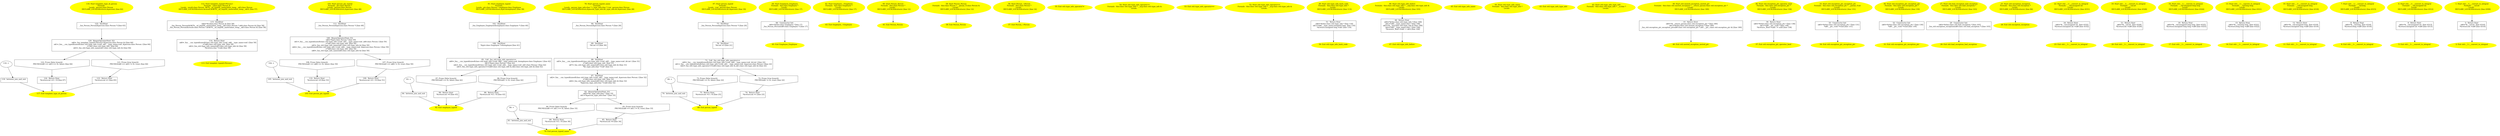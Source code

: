 /* @generated */
digraph iCFG {
125 [label="125:  DeclStmt \n   _fun_Person_Person(&person:class Person *) [line 63]\n " shape="box"]
	

	 125 -> 120 ;
124 [label="124:  Return Stmt \n   *&return:int =(1 / 0) [line 67]\n " shape="box"]
	

	 124 -> 117 ;
123 [label="123:  Return Stmt \n   *&return:int =1 [line 65]\n " shape="box"]
	

	 123 -> 117 ;
122 [label="122: Prune (false branch) \n   PRUNE(((n$0 == n$3) == 0), false); [line 64]\n " shape="invhouse"]
	

	 122 -> 124 ;
121 [label="121: Prune (true branch) \n   PRUNE(((n$0 == n$3) != 0), true); [line 64]\n " shape="invhouse"]
	

	 121 -> 123 ;
120 [label="120:  BinaryOperatorStmt: EQ \n   n$0=_fun_template_typeid<Person>(&person:class Person &) [line 64]\n  n$1=_fun___cxx_typeid(sizeof(class std::type_info ):void ,n$1.__type_name:void ,&person:class Person ) [line 64]\n  _=*n$1:class std::type_info  [line 64]\n  n$3=_fun_std::type_info_name(n$1:class std::type_info &) [line 64]\n " shape="box"]
	

	 120 -> 121 ;
	 120 -> 122 ;
119 [label="119:  between_join_and_exit \n  " shape="box"]
	

	 119 -> 117 ;
118 [label="118: + \n  " ]
	

	 118 -> 119 ;
117 [label="117: Exit template_type_id_person \n  " color=yellow style=filled]
	

116 [label="116: Start template_type_id_person\nFormals: \nLocals:  person:class Person  \n   DECLARE_LOCALS(&return,&person); [line 62]\n " color=yellow style=filled]
	

	 116 -> 125 ;
115 [label="115:  DeclStmt \n   n$4=*&value:class Person & [line 58]\n  _fun_Person_Person(&0$?%__sil_tmpSIL_materialize_temp__n$3:class Person *,n$4:class Person &) [line 58]\n  _fun_Person_Person(&result:class Person *,&0$?%__sil_tmpSIL_materialize_temp__n$3:class Person &) [line 58]\n " shape="box"]
	

	 115 -> 114 ;
114 [label="114:  Return Stmt \n   n$0=_fun___cxx_typeid(sizeof(class std::type_info ):void ,n$0.__type_name:void ) [line 59]\n  _=*n$0:class std::type_info  [line 59]\n  n$2=_fun_std::type_info_name(n$0:class std::type_info &) [line 59]\n  *&return:char *=n$2 [line 59]\n " shape="box"]
	

	 114 -> 113 ;
113 [label="113: Exit template_typeid<Person> \n  " color=yellow style=filled]
	

112 [label="112: Start template_typeid<Person>\nFormals:  value:class Person &\nLocals:  result:class Person  0$?%__sil_tmpSIL_materialize_temp__n$3:class Person  \n   DECLARE_LOCALS(&return,&result,&0$?%__sil_tmpSIL_materialize_temp__n$3); [line 57]\n " color=yellow style=filled]
	

	 112 -> 115 ;
111 [label="111:  DeclStmt \n   _fun_Person_Person(&person:class Person *) [line 49]\n " shape="box"]
	

	 111 -> 106 ;
110 [label="110:  Return Stmt \n   *&return:int =0 [line 53]\n " shape="box"]
	

	 110 -> 103 ;
109 [label="109:  Return Stmt \n   *&return:int =(1 / 0) [line 51]\n " shape="box"]
	

	 109 -> 103 ;
108 [label="108: Prune (false branch) \n   PRUNE(((n$3 == n$6) == 0), false); [line 50]\n " shape="invhouse"]
	

	 108 -> 110 ;
107 [label="107: Prune (true branch) \n   PRUNE(((n$3 == n$6) != 0), true); [line 50]\n " shape="invhouse"]
	

	 107 -> 109 ;
106 [label="106:  BinaryOperatorStmt: EQ \n   n$0=*&ptr:class Person * [line 50]\n  n$1=_fun___cxx_typeid(sizeof(class std::type_info ):void ,n$1.__type_name:void ,n$0:class Person ) [line 50]\n  _=*n$1:class std::type_info  [line 50]\n  n$3=_fun_std::type_info_name(n$1:class std::type_info &) [line 50]\n  n$4=_fun___cxx_typeid(sizeof(class std::type_info ):void ,n$4.__type_name:void ,&person:class Person ) [line 50]\n  _=*n$4:class std::type_info  [line 50]\n  n$6=_fun_std::type_info_name(n$4:class std::type_info &) [line 50]\n " shape="box"]
	

	 106 -> 107 ;
	 106 -> 108 ;
105 [label="105:  between_join_and_exit \n  " shape="box"]
	

	 105 -> 103 ;
104 [label="104: + \n  " ]
	

	 104 -> 105 ;
103 [label="103: Exit person_ptr_typeid \n  " color=yellow style=filled]
	

102 [label="102: Start person_ptr_typeid\nFormals:  ptr:class Person *\nLocals:  person:class Person  \n   DECLARE_LOCALS(&return,&person); [line 48]\n " color=yellow style=filled]
	

	 102 -> 111 ;
101 [label="101:  DeclStmt \n   _fun_Employee_Employee(&employee:class Employee *) [line 40]\n " shape="box"]
	

	 101 -> 100 ;
100 [label="100:  DeclStmt \n   *&ptr:class Employee *=&employee [line 41]\n " shape="box"]
	

	 100 -> 95 ;
99 [label="99:  Return Stmt \n   *&return:int =0 [line 45]\n " shape="box"]
	

	 99 -> 92 ;
98 [label="98:  Return Stmt \n   *&return:int =(1 / 0) [line 43]\n " shape="box"]
	

	 98 -> 92 ;
97 [label="97: Prune (false branch) \n   PRUNE((n$3 == 0), false); [line 42]\n " shape="invhouse"]
	

	 97 -> 99 ;
96 [label="96: Prune (true branch) \n   PRUNE((n$3 != 0), true); [line 42]\n " shape="invhouse"]
	

	 96 -> 98 ;
95 [label="95:  Call _fun_std::type_info_operator== \n   n$0=_fun___cxx_typeid(sizeof(class std::type_info ):void ,n$0.__type_name:void ,&employee:class Employee ) [line 42]\n  n$1=*&ptr:class Person * [line 42]\n  n$2=_fun___cxx_typeid(sizeof(class std::type_info ):void ,n$2.__type_name:void ,n$1:class Person ) [line 42]\n  n$3=_fun_std::type_info_operator==(n$0:class std::type_info &,n$2:class std::type_info &) [line 42]\n " shape="box"]
	

	 95 -> 96 ;
	 95 -> 97 ;
94 [label="94:  between_join_and_exit \n  " shape="box"]
	

	 94 -> 92 ;
93 [label="93: + \n  " ]
	

	 93 -> 94 ;
92 [label="92: Exit employee_typeid \n  " color=yellow style=filled]
	

91 [label="91: Start employee_typeid\nFormals: \nLocals:  ptr:class Person * employee:class Employee  \n   DECLARE_LOCALS(&return,&ptr,&employee); [line 39]\n " color=yellow style=filled]
	

	 91 -> 101 ;
90 [label="90:  DeclStmt \n   _fun_Person_Person(&person:class Person *) [line 29]\n " shape="box"]
	

	 90 -> 89 ;
89 [label="89:  DeclStmt \n   *&t:int =3 [line 30]\n " shape="box"]
	

	 89 -> 88 ;
88 [label="88:  DeclStmt \n   n$5=_fun___cxx_typeid(sizeof(class std::type_info ):void ,n$5.__type_name:void ,&t:int ) [line 31]\n  _=*n$5:class std::type_info  [line 31]\n  n$7=_fun_std::type_info_name(n$5:class std::type_info &) [line 31]\n  *&t_type_info:char *=n$7 [line 31]\n " shape="box"]
	

	 88 -> 87 ;
87 [label="87:  DeclStmt \n   n$2=_fun___cxx_typeid(sizeof(class std::type_info ):void ,n$2.__type_name:void ,&person:class Person ) [line 32]\n  _=*n$2:class std::type_info  [line 32]\n  n$4=_fun_std::type_info_name(n$2:class std::type_info &) [line 32]\n  *&person_type_info:char *=n$4 [line 32]\n " shape="box"]
	

	 87 -> 82 ;
86 [label="86:  Return Stmt \n   *&return:int =(1 / 0) [line 36]\n " shape="box"]
	

	 86 -> 79 ;
85 [label="85:  Return Stmt \n   *&return:int =0 [line 34]\n " shape="box"]
	

	 85 -> 79 ;
84 [label="84: Prune (false branch) \n   PRUNE(((n$0 == n$1) == 0), false); [line 33]\n " shape="invhouse"]
	

	 84 -> 86 ;
83 [label="83: Prune (true branch) \n   PRUNE(((n$0 == n$1) != 0), true); [line 33]\n " shape="invhouse"]
	

	 83 -> 85 ;
82 [label="82:  BinaryOperatorStmt: EQ \n   n$0=*&t_type_info:char * [line 33]\n  n$1=*&person_type_info:char * [line 33]\n " shape="box"]
	

	 82 -> 83 ;
	 82 -> 84 ;
81 [label="81:  between_join_and_exit \n  " shape="box"]
	

	 81 -> 79 ;
80 [label="80: + \n  " ]
	

	 80 -> 81 ;
79 [label="79: Exit person_typeid_name \n  " color=yellow style=filled]
	

78 [label="78: Start person_typeid_name\nFormals: \nLocals:  person_type_info:char * t_type_info:char * t:int  person:class Person  \n   DECLARE_LOCALS(&return,&person_type_info,&t_type_info,&t,&person); [line 28]\n " color=yellow style=filled]
	

	 78 -> 90 ;
77 [label="77:  DeclStmt \n   _fun_Person_Person(&person:class Person *) [line 20]\n " shape="box"]
	

	 77 -> 76 ;
76 [label="76:  DeclStmt \n   *&t:int =3 [line 21]\n " shape="box"]
	

	 76 -> 71 ;
75 [label="75:  Return Stmt \n   *&return:int =(1 / 0) [line 25]\n " shape="box"]
	

	 75 -> 68 ;
74 [label="74:  Return Stmt \n   *&return:int =1 [line 23]\n " shape="box"]
	

	 74 -> 68 ;
73 [label="73: Prune (false branch) \n   PRUNE((n$2 == 0), false); [line 22]\n " shape="invhouse"]
	

	 73 -> 75 ;
72 [label="72: Prune (true branch) \n   PRUNE((n$2 != 0), true); [line 22]\n " shape="invhouse"]
	

	 72 -> 74 ;
71 [label="71:  Call _fun_std::type_info_operator== \n   n$0=_fun___cxx_typeid(sizeof(class std::type_info ):void ,n$0.__type_name:void ,&t:int ) [line 22]\n  n$1=_fun___cxx_typeid(sizeof(class std::type_info ):void ,n$1.__type_name:void ,&person:class Person ) [line 22]\n  n$2=_fun_std::type_info_operator==(n$0:class std::type_info &,n$1:class std::type_info &) [line 22]\n " shape="box"]
	

	 71 -> 72 ;
	 71 -> 73 ;
70 [label="70:  between_join_and_exit \n  " shape="box"]
	

	 70 -> 68 ;
69 [label="69: + \n  " ]
	

	 69 -> 70 ;
68 [label="68: Exit person_typeid \n  " color=yellow style=filled]
	

67 [label="67: Start person_typeid\nFormals: \nLocals:  t:int  person:class Person  \n   DECLARE_LOCALS(&return,&t,&person); [line 19]\n " color=yellow style=filled]
	

	 67 -> 77 ;
66 [label="66:  Constructor Init \n   n$0=*&this:class Employee * [line 17]\n  _fun_Person_Person(n$0:class Employee *) [line 17]\n " shape="box"]
	

	 66 -> 65 ;
65 [label="65: Exit Employee_Employee \n  " color=yellow style=filled]
	

64 [label="64: Start Employee_Employee\nFormals:  this:class Employee *\nLocals:  \n   DECLARE_LOCALS(&return); [line 17]\n " color=yellow style=filled]
	

	 64 -> 66 ;
63 [label="63: Exit Employee_~Employee \n  " color=yellow style=filled]
	

62 [label="62: Start Employee_~Employee\nFormals:  this:class Employee *\nLocals:  \n   DECLARE_LOCALS(&return); [line 17]\n " color=yellow style=filled]
	

	 62 -> 63 ;
61 [label="61: Exit Person_Person \n  " color=yellow style=filled]
	

60 [label="60: Start Person_Person\nFormals:  this:class Person *\nLocals:  \n   DECLARE_LOCALS(&return); [line 12]\n " color=yellow style=filled]
	

	 60 -> 61 ;
59 [label="59: Exit Person_Person \n  " color=yellow style=filled]
	

58 [label="58: Start Person_Person\nFormals:  this:class Person * __param_0:class Person &\nLocals:  \n   DECLARE_LOCALS(&return); [line 12]\n " color=yellow style=filled]
	

	 58 -> 59 ;
57 [label="57: Exit Person_~Person \n  " color=yellow style=filled]
	

56 [label="56: Start Person_~Person\nFormals:  this:class Person *\nLocals:  \n   DECLARE_LOCALS(&return); [line 14]\n " color=yellow style=filled]
	

	 56 -> 57 ;
55 [label="55: Exit std::type_info_operator!= \n  " color=yellow style=filled]
	

54 [label="54: Start std::type_info_operator!=\nFormals:  this:class std::type_info * __arg:class std::type_info &\nLocals:  \n  " color=yellow style=filled]
	

53 [label="53: Exit std::type_info_operator== \n  " color=yellow style=filled]
	

52 [label="52: Start std::type_info_operator==\nFormals:  this:class std::type_info * __arg:class std::type_info &\nLocals:  \n  " color=yellow style=filled]
	

51 [label="51:  Return Stmt \n   n$0=*&this:class std::type_info * [line 116]\n  n$1=*n$0.__type_name:unsigned long  [line 116]\n  *&return:unsigned long =n$1 [line 116]\n " shape="box"]
	

	 51 -> 50 ;
50 [label="50: Exit std::type_info_hash_code \n  " color=yellow style=filled]
	

49 [label="49: Start std::type_info_hash_code\nFormals:  this:class std::type_info *\nLocals:  \n   DECLARE_LOCALS(&return); [line 113]\n " color=yellow style=filled]
	

	 49 -> 51 ;
48 [label="48:  Return Stmt \n   n$0=*&this:class std::type_info * [line 106]\n  n$1=*n$0.__type_name:char * [line 106]\n  n$2=*&__arg:class std::type_info & [line 106]\n  n$3=*n$2.__type_name:char * [line 106]\n  *&return:_Bool =(n$1 < n$3) [line 106]\n " shape="box"]
	

	 48 -> 47 ;
47 [label="47: Exit std::type_info_before \n  " color=yellow style=filled]
	

46 [label="46: Start std::type_info_before\nFormals:  this:class std::type_info * __arg:class std::type_info &\nLocals:  \n   DECLARE_LOCALS(&return); [line 103]\n " color=yellow style=filled]
	

	 46 -> 48 ;
45 [label="45: Exit std::type_info_name \n  " color=yellow style=filled]
	

44 [label="44: Start std::type_info_name\nFormals:  this:class std::type_info *\nLocals:  \n  " color=yellow style=filled]
	

43 [label="43: Exit std::type_info_type_info \n  " color=yellow style=filled]
	

42 [label="42: Start std::type_info_type_info\nFormals:  this:class std::type_info * __n:char *\nLocals:  \n  " color=yellow style=filled]
	

41 [label="41:  Return Stmt \n   n$0=*&__return_param:class std::exception_ptr * [line 180]\n  n$1=*&this:class std::nested_exception * [line 180]\n  _fun_std::exception_ptr_exception_ptr(n$0:class std::exception_ptr *,n$1.__ptr_:class std::exception_ptr &) [line 180]\n " shape="box"]
	

	 41 -> 40 ;
40 [label="40: Exit std::nested_exception_nested_ptr \n  " color=yellow style=filled]
	

39 [label="39: Start std::nested_exception_nested_ptr\nFormals:  this:class std::nested_exception * __return_param:class std::exception_ptr *\nLocals:  \n   DECLARE_LOCALS(&return); [line 180]\n " color=yellow style=filled]
	

	 39 -> 41 ;
38 [label="38:  Return Stmt \n   n$0=*&this:class std::exception_ptr * [line 138]\n  n$1=*n$0.__ptr_:void * [line 138]\n  *&return:_Bool =(n$1 != null) [line 138]\n " shape="box"]
	

	 38 -> 37 ;
37 [label="37: Exit std::exception_ptr_operator_bool \n  " color=yellow style=filled]
	

36 [label="36: Start std::exception_ptr_operator_bool\nFormals:  this:class std::exception_ptr *\nLocals:  \n   DECLARE_LOCALS(&return); [line 136]\n " color=yellow style=filled]
	

	 36 -> 38 ;
35 [label="35:  Constructor Init \n   n$0=*&this:class std::exception_ptr * [line 131]\n  *n$0.__ptr_:void *=null [line 131]\n " shape="box"]
	

	 35 -> 34 ;
34 [label="34: Exit std::exception_ptr_exception_ptr \n  " color=yellow style=filled]
	

33 [label="33: Start std::exception_ptr_exception_ptr\nFormals:  this:class std::exception_ptr * __param_0:int \nLocals:  \n   DECLARE_LOCALS(&return); [line 131]\n " color=yellow style=filled]
	

	 33 -> 35 ;
32 [label="32:  Constructor Init \n   n$0=*&this:class std::exception_ptr * [line 130]\n  *n$0.__ptr_:void *=null [line 130]\n " shape="box"]
	

	 32 -> 31 ;
31 [label="31: Exit std::exception_ptr_exception_ptr \n  " color=yellow style=filled]
	

30 [label="30: Start std::exception_ptr_exception_ptr\nFormals:  this:class std::exception_ptr *\nLocals:  \n   DECLARE_LOCALS(&return); [line 130]\n " color=yellow style=filled]
	

	 30 -> 32 ;
29 [label="29:  Constructor Init \n   n$0=*&this:class std::bad_exception * [line 103]\n  _fun_std::exception_exception(n$0:class std::bad_exception *) [line 103]\n " shape="box"]
	

	 29 -> 28 ;
28 [label="28: Exit std::bad_exception_bad_exception \n  " color=yellow style=filled]
	

27 [label="27: Start std::bad_exception_bad_exception\nFormals:  this:class std::bad_exception *\nLocals:  \n   DECLARE_LOCALS(&return); [line 103]\n " color=yellow style=filled]
	

	 27 -> 29 ;
26 [label="26: Exit std::exception_exception \n  " color=yellow style=filled]
	

25 [label="25: Start std::exception_exception\nFormals:  this:class std::exception *\nLocals:  \n   DECLARE_LOCALS(&return); [line 94]\n " color=yellow style=filled]
	

	 25 -> 26 ;
24 [label="24:  Return Stmt \n   n$0=*&__val:unsigned int  [line 4332]\n  *&return:unsigned int =n$0 [line 4332]\n " shape="box"]
	

	 24 -> 23 ;
23 [label="23: Exit std::__1::__convert_to_integral \n  " color=yellow style=filled]
	

22 [label="22: Start std::__1::__convert_to_integral\nFormals:  __val:unsigned int \nLocals:  \n   DECLARE_LOCALS(&return); [line 4331]\n " color=yellow style=filled]
	

	 22 -> 24 ;
21 [label="21:  Return Stmt \n   n$0=*&__val:int  [line 4329]\n  *&return:int =n$0 [line 4329]\n " shape="box"]
	

	 21 -> 20 ;
20 [label="20: Exit std::__1::__convert_to_integral \n  " color=yellow style=filled]
	

19 [label="19: Start std::__1::__convert_to_integral\nFormals:  __val:int \nLocals:  \n   DECLARE_LOCALS(&return); [line 4328]\n " color=yellow style=filled]
	

	 19 -> 21 ;
18 [label="18:  Return Stmt \n   n$0=*&__val:unsigned long long  [line 4325]\n  *&return:unsigned long long =n$0 [line 4325]\n " shape="box"]
	

	 18 -> 17 ;
17 [label="17: Exit std::__1::__convert_to_integral \n  " color=yellow style=filled]
	

16 [label="16: Start std::__1::__convert_to_integral\nFormals:  __val:unsigned long long \nLocals:  \n   DECLARE_LOCALS(&return); [line 4324]\n " color=yellow style=filled]
	

	 16 -> 18 ;
15 [label="15:  Return Stmt \n   n$0=*&__val:long long  [line 4322]\n  *&return:long long =n$0 [line 4322]\n " shape="box"]
	

	 15 -> 14 ;
14 [label="14: Exit std::__1::__convert_to_integral \n  " color=yellow style=filled]
	

13 [label="13: Start std::__1::__convert_to_integral\nFormals:  __val:long long \nLocals:  \n   DECLARE_LOCALS(&return); [line 4321]\n " color=yellow style=filled]
	

	 13 -> 15 ;
12 [label="12:  Return Stmt \n   n$0=*&__val:unsigned long  [line 4319]\n  *&return:unsigned long =n$0 [line 4319]\n " shape="box"]
	

	 12 -> 11 ;
11 [label="11: Exit std::__1::__convert_to_integral \n  " color=yellow style=filled]
	

10 [label="10: Start std::__1::__convert_to_integral\nFormals:  __val:unsigned long \nLocals:  \n   DECLARE_LOCALS(&return); [line 4318]\n " color=yellow style=filled]
	

	 10 -> 12 ;
9 [label="9:  Return Stmt \n   n$0=*&__val:long  [line 4316]\n  *&return:long =n$0 [line 4316]\n " shape="box"]
	

	 9 -> 8 ;
8 [label="8: Exit std::__1::__convert_to_integral \n  " color=yellow style=filled]
	

7 [label="7: Start std::__1::__convert_to_integral\nFormals:  __val:long \nLocals:  \n   DECLARE_LOCALS(&return); [line 4315]\n " color=yellow style=filled]
	

	 7 -> 9 ;
6 [label="6:  Return Stmt \n   n$0=*&__val:unsigned int  [line 4313]\n  *&return:unsigned int =n$0 [line 4313]\n " shape="box"]
	

	 6 -> 5 ;
5 [label="5: Exit std::__1::__convert_to_integral \n  " color=yellow style=filled]
	

4 [label="4: Start std::__1::__convert_to_integral\nFormals:  __val:unsigned int \nLocals:  \n   DECLARE_LOCALS(&return); [line 4312]\n " color=yellow style=filled]
	

	 4 -> 6 ;
3 [label="3:  Return Stmt \n   n$0=*&__val:int  [line 4310]\n  *&return:int =n$0 [line 4310]\n " shape="box"]
	

	 3 -> 2 ;
2 [label="2: Exit std::__1::__convert_to_integral \n  " color=yellow style=filled]
	

1 [label="1: Start std::__1::__convert_to_integral\nFormals:  __val:int \nLocals:  \n   DECLARE_LOCALS(&return); [line 4309]\n " color=yellow style=filled]
	

	 1 -> 3 ;
}
